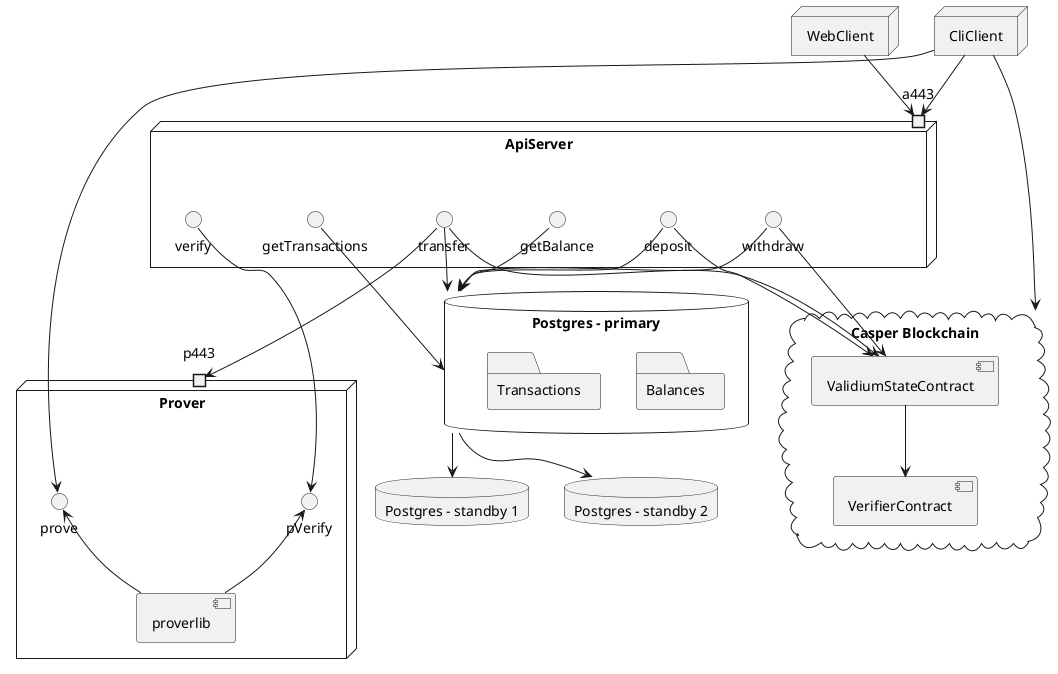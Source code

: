 @startuml
node "WebClient" {
}

node "CliClient" {
}

node "ApiServer" {
  port a443
  () "deposit"
  () "withdraw"
  () "transfer"
  () "verify"
  () "getBalance"
  () "getTransactions"
}

node "Prover" {
  port p443
  [proverlib] -up-> () "prove"
  [proverlib] -up-> () "pVerify"
}

database "Postgres - primary" {
  folder "Balances" {
  }
  folder "Transactions" {
  }
}
database "Postgres - standby 1" {
}
database "Postgres - standby 2" {
}
cloud "Casper Blockchain" {
  [VerifierContract]
  [ValidiumStateContract]
}

"WebClient" --> "a443"

"CliClient" --> "a443"
"CliClient" --> "prove"
"CliClient" --> "Casper Blockchain"

"transfer" --> "p443"
"transfer"  --> "Postgres - primary"
"transfer"  --> "ValidiumStateContract"

"deposit"  --> "ValidiumStateContract"
"deposit"  --> "Postgres - primary"

"withdraw"  --> "ValidiumStateContract"
"withdraw"  --> "Postgres - primary"

"verify" --> "pVerify"

"getBalance"  --> "Postgres - primary"

"getTransactions"  --> "Postgres - primary"

"Postgres - primary" --> "Postgres - standby 1"
"Postgres - primary" --> "Postgres - standby 2"

"ValidiumStateContract" --> "VerifierContract"
@enduml
